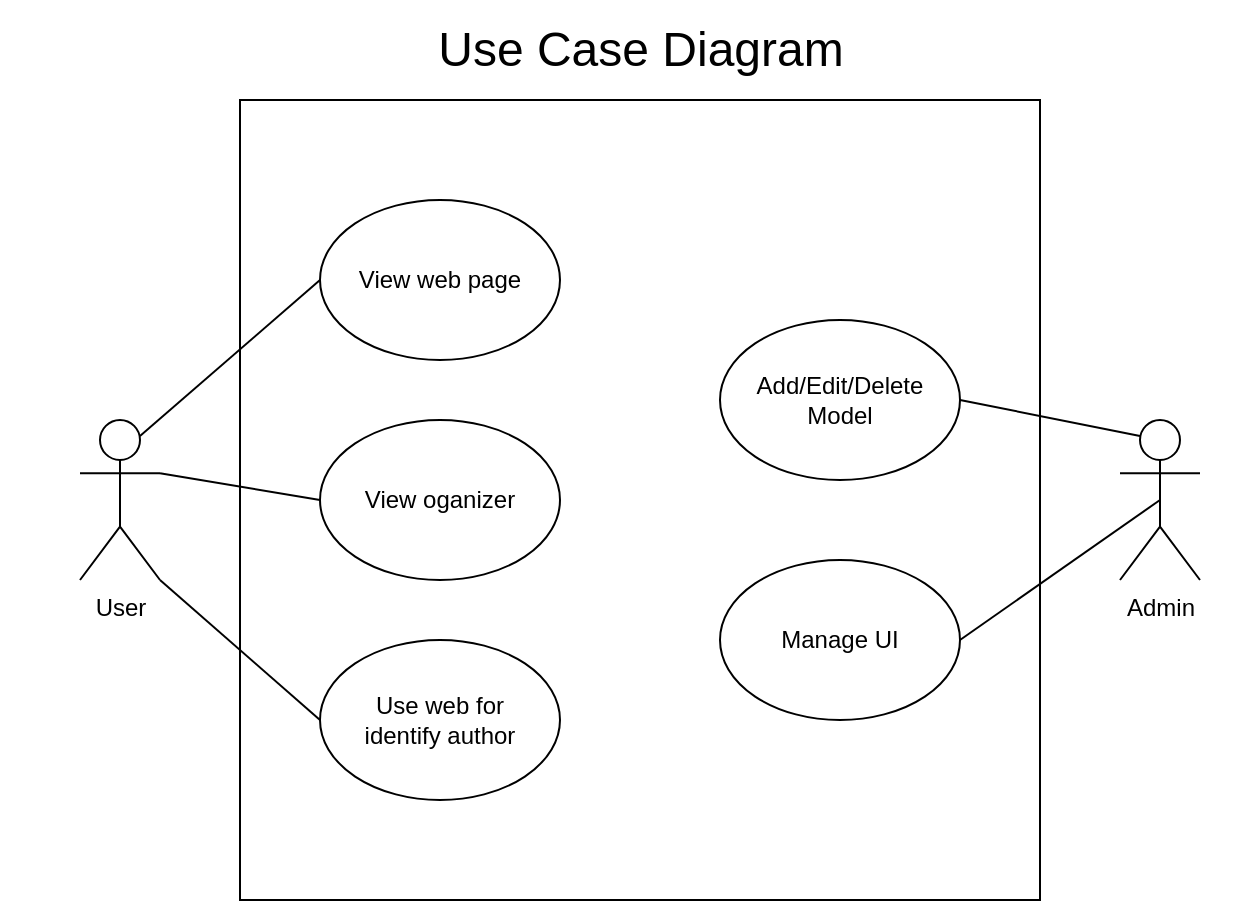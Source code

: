 <mxfile version="20.5.3" type="github">
  <diagram id="RtVEUDqzVCyqqtY8JFPe" name="Page-1">
    <mxGraphModel dx="1038" dy="571" grid="1" gridSize="10" guides="1" tooltips="1" connect="1" arrows="1" fold="1" page="1" pageScale="1" pageWidth="850" pageHeight="1100" math="0" shadow="0">
      <root>
        <mxCell id="0" />
        <mxCell id="1" parent="0" />
        <mxCell id="CBnTP6omUqdDNAGQ4zTm-16" value="" style="group" vertex="1" connectable="0" parent="1">
          <mxGeometry x="120" y="80" width="620" height="460" as="geometry" />
        </mxCell>
        <mxCell id="CBnTP6omUqdDNAGQ4zTm-1" value="" style="rounded=0;whiteSpace=wrap;html=1;fontSize=24;strokeColor=none;" vertex="1" parent="CBnTP6omUqdDNAGQ4zTm-16">
          <mxGeometry width="620" height="460" as="geometry" />
        </mxCell>
        <mxCell id="CBnTP6omUqdDNAGQ4zTm-2" value="User" style="shape=umlActor;verticalLabelPosition=bottom;verticalAlign=top;html=1;outlineConnect=0;" vertex="1" parent="CBnTP6omUqdDNAGQ4zTm-16">
          <mxGeometry x="40" y="210" width="40" height="80" as="geometry" />
        </mxCell>
        <mxCell id="CBnTP6omUqdDNAGQ4zTm-3" value="Admin" style="shape=umlActor;verticalLabelPosition=bottom;verticalAlign=top;html=1;outlineConnect=0;" vertex="1" parent="CBnTP6omUqdDNAGQ4zTm-16">
          <mxGeometry x="560" y="210" width="40" height="80" as="geometry" />
        </mxCell>
        <mxCell id="CBnTP6omUqdDNAGQ4zTm-4" value="" style="rounded=0;whiteSpace=wrap;html=1;" vertex="1" parent="CBnTP6omUqdDNAGQ4zTm-16">
          <mxGeometry x="120" y="50" width="400" height="400" as="geometry" />
        </mxCell>
        <mxCell id="CBnTP6omUqdDNAGQ4zTm-5" value="Add/Edit/Delete Model" style="ellipse;whiteSpace=wrap;html=1;" vertex="1" parent="CBnTP6omUqdDNAGQ4zTm-16">
          <mxGeometry x="360" y="160" width="120" height="80" as="geometry" />
        </mxCell>
        <mxCell id="CBnTP6omUqdDNAGQ4zTm-6" value="View oganizer" style="ellipse;whiteSpace=wrap;html=1;" vertex="1" parent="CBnTP6omUqdDNAGQ4zTm-16">
          <mxGeometry x="160" y="210" width="120" height="80" as="geometry" />
        </mxCell>
        <mxCell id="CBnTP6omUqdDNAGQ4zTm-7" value="Use web for &lt;br&gt;identify author" style="ellipse;whiteSpace=wrap;html=1;" vertex="1" parent="CBnTP6omUqdDNAGQ4zTm-16">
          <mxGeometry x="160" y="320" width="120" height="80" as="geometry" />
        </mxCell>
        <mxCell id="CBnTP6omUqdDNAGQ4zTm-8" value="View web page" style="ellipse;whiteSpace=wrap;html=1;" vertex="1" parent="CBnTP6omUqdDNAGQ4zTm-16">
          <mxGeometry x="160" y="100" width="120" height="80" as="geometry" />
        </mxCell>
        <mxCell id="CBnTP6omUqdDNAGQ4zTm-9" value="Manage UI" style="ellipse;whiteSpace=wrap;html=1;" vertex="1" parent="CBnTP6omUqdDNAGQ4zTm-16">
          <mxGeometry x="360" y="280" width="120" height="80" as="geometry" />
        </mxCell>
        <mxCell id="CBnTP6omUqdDNAGQ4zTm-10" value="&lt;font style=&quot;font-size: 24px;&quot;&gt;Use Case Diagram&lt;/font&gt;" style="text;html=1;strokeColor=none;fillColor=none;align=center;verticalAlign=middle;whiteSpace=wrap;rounded=0;" vertex="1" parent="CBnTP6omUqdDNAGQ4zTm-16">
          <mxGeometry x="203.75" y="10" width="232.5" height="30" as="geometry" />
        </mxCell>
        <mxCell id="CBnTP6omUqdDNAGQ4zTm-11" value="" style="endArrow=none;html=1;rounded=0;fontSize=24;entryX=0;entryY=0.5;entryDx=0;entryDy=0;exitX=0.75;exitY=0.1;exitDx=0;exitDy=0;exitPerimeter=0;" edge="1" parent="CBnTP6omUqdDNAGQ4zTm-16" source="CBnTP6omUqdDNAGQ4zTm-2" target="CBnTP6omUqdDNAGQ4zTm-8">
          <mxGeometry width="50" height="50" relative="1" as="geometry">
            <mxPoint x="90" y="270" as="sourcePoint" />
            <mxPoint x="140" y="220" as="targetPoint" />
          </mxGeometry>
        </mxCell>
        <mxCell id="CBnTP6omUqdDNAGQ4zTm-12" value="" style="endArrow=none;html=1;rounded=0;fontSize=24;entryX=0;entryY=0.5;entryDx=0;entryDy=0;exitX=1;exitY=0.333;exitDx=0;exitDy=0;exitPerimeter=0;" edge="1" parent="CBnTP6omUqdDNAGQ4zTm-16" source="CBnTP6omUqdDNAGQ4zTm-2" target="CBnTP6omUqdDNAGQ4zTm-6">
          <mxGeometry width="50" height="50" relative="1" as="geometry">
            <mxPoint x="90" y="270" as="sourcePoint" />
            <mxPoint x="140" y="220" as="targetPoint" />
          </mxGeometry>
        </mxCell>
        <mxCell id="CBnTP6omUqdDNAGQ4zTm-13" value="" style="endArrow=none;html=1;rounded=0;fontSize=24;exitX=1;exitY=1;exitDx=0;exitDy=0;exitPerimeter=0;entryX=0;entryY=0.5;entryDx=0;entryDy=0;" edge="1" parent="CBnTP6omUqdDNAGQ4zTm-16" source="CBnTP6omUqdDNAGQ4zTm-2" target="CBnTP6omUqdDNAGQ4zTm-7">
          <mxGeometry width="50" height="50" relative="1" as="geometry">
            <mxPoint x="90" y="270" as="sourcePoint" />
            <mxPoint x="140" y="220" as="targetPoint" />
          </mxGeometry>
        </mxCell>
        <mxCell id="CBnTP6omUqdDNAGQ4zTm-14" value="" style="endArrow=none;html=1;rounded=0;fontSize=24;entryX=0.25;entryY=0.1;entryDx=0;entryDy=0;entryPerimeter=0;exitX=1;exitY=0.5;exitDx=0;exitDy=0;" edge="1" parent="CBnTP6omUqdDNAGQ4zTm-16" source="CBnTP6omUqdDNAGQ4zTm-5" target="CBnTP6omUqdDNAGQ4zTm-3">
          <mxGeometry width="50" height="50" relative="1" as="geometry">
            <mxPoint x="410" y="270" as="sourcePoint" />
            <mxPoint x="460" y="220" as="targetPoint" />
          </mxGeometry>
        </mxCell>
        <mxCell id="CBnTP6omUqdDNAGQ4zTm-15" value="" style="endArrow=none;html=1;rounded=0;fontSize=24;entryX=0.5;entryY=0.5;entryDx=0;entryDy=0;entryPerimeter=0;exitX=1;exitY=0.5;exitDx=0;exitDy=0;" edge="1" parent="CBnTP6omUqdDNAGQ4zTm-16" source="CBnTP6omUqdDNAGQ4zTm-9" target="CBnTP6omUqdDNAGQ4zTm-3">
          <mxGeometry width="50" height="50" relative="1" as="geometry">
            <mxPoint x="410" y="270" as="sourcePoint" />
            <mxPoint x="460" y="220" as="targetPoint" />
          </mxGeometry>
        </mxCell>
      </root>
    </mxGraphModel>
  </diagram>
</mxfile>
